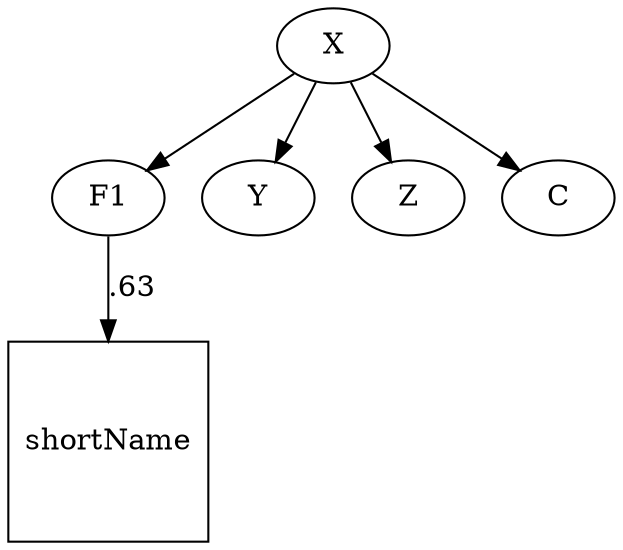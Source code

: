 digraph G {
    splines="FALSE";

    /* Entities */
    shortName [label="shortName", shape="square"]
    
    /* Relationships */
    F1 -> shortName[label=".63"]

    /* Ranks */
    { rank=same; shortName; };

    X -> {Y,Z,C, F1}
}